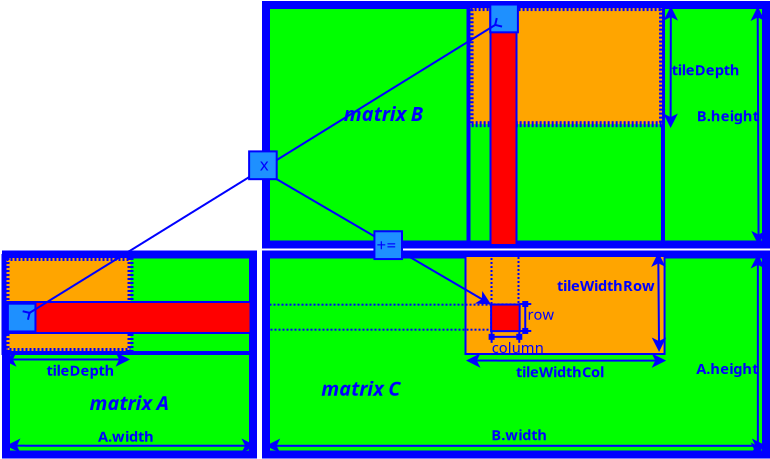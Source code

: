 <?xml version="1.0" encoding="UTF-8"?>
<dia:diagram xmlns:dia="http://www.lysator.liu.se/~alla/dia/">
  <dia:layer name="背景" visible="true" active="true">
    <dia:object type="Misc - Grid" version="0" id="O0">
      <dia:attribute name="obj_pos">
        <dia:point val="16,-252.475"/>
      </dia:attribute>
      <dia:attribute name="obj_bb">
        <dia:rectangle val="15.8,-252.675;41.2,-240.3"/>
      </dia:attribute>
      <dia:attribute name="meta">
        <dia:composite type="dict"/>
      </dia:attribute>
      <dia:attribute name="elem_corner">
        <dia:point val="16,-252.475"/>
      </dia:attribute>
      <dia:attribute name="elem_width">
        <dia:real val="25"/>
      </dia:attribute>
      <dia:attribute name="elem_height">
        <dia:real val="11.975"/>
      </dia:attribute>
      <dia:attribute name="line_width">
        <dia:real val="0.4"/>
      </dia:attribute>
      <dia:attribute name="line_colour">
        <dia:color val="#0000ff"/>
      </dia:attribute>
      <dia:attribute name="fill_colour">
        <dia:color val="#00ff00"/>
      </dia:attribute>
      <dia:attribute name="show_background">
        <dia:boolean val="true"/>
      </dia:attribute>
      <dia:attribute name="grid_rows">
        <dia:int val="10"/>
      </dia:attribute>
      <dia:attribute name="grid_cols">
        <dia:int val="20"/>
      </dia:attribute>
      <dia:attribute name="gridline_colour">
        <dia:color val="#7f7f7f"/>
      </dia:attribute>
      <dia:attribute name="gridline_width">
        <dia:real val="0.1"/>
      </dia:attribute>
    </dia:object>
    <dia:object type="Misc - Grid" version="0" id="O1">
      <dia:attribute name="obj_pos">
        <dia:point val="3,-240"/>
      </dia:attribute>
      <dia:attribute name="obj_bb">
        <dia:rectangle val="2.8,-240.2;15.55,-229.8"/>
      </dia:attribute>
      <dia:attribute name="meta">
        <dia:composite type="dict"/>
      </dia:attribute>
      <dia:attribute name="elem_corner">
        <dia:point val="3,-240"/>
      </dia:attribute>
      <dia:attribute name="elem_width">
        <dia:real val="12.35"/>
      </dia:attribute>
      <dia:attribute name="elem_height">
        <dia:real val="10"/>
      </dia:attribute>
      <dia:attribute name="line_width">
        <dia:real val="0.4"/>
      </dia:attribute>
      <dia:attribute name="line_colour">
        <dia:color val="#0000ff"/>
      </dia:attribute>
      <dia:attribute name="fill_colour">
        <dia:color val="#00ff00"/>
      </dia:attribute>
      <dia:attribute name="show_background">
        <dia:boolean val="true"/>
      </dia:attribute>
      <dia:attribute name="grid_rows">
        <dia:int val="8"/>
      </dia:attribute>
      <dia:attribute name="grid_cols">
        <dia:int val="10"/>
      </dia:attribute>
      <dia:attribute name="gridline_colour">
        <dia:color val="#7f7f7f"/>
      </dia:attribute>
      <dia:attribute name="gridline_width">
        <dia:real val="0.1"/>
      </dia:attribute>
    </dia:object>
    <dia:object type="Misc - Grid" version="0" id="O2">
      <dia:attribute name="obj_pos">
        <dia:point val="16,-240"/>
      </dia:attribute>
      <dia:attribute name="obj_bb">
        <dia:rectangle val="15.8,-240.2;41.2,-229.8"/>
      </dia:attribute>
      <dia:attribute name="meta">
        <dia:composite type="dict"/>
      </dia:attribute>
      <dia:attribute name="elem_corner">
        <dia:point val="16,-240"/>
      </dia:attribute>
      <dia:attribute name="elem_width">
        <dia:real val="25"/>
      </dia:attribute>
      <dia:attribute name="elem_height">
        <dia:real val="10"/>
      </dia:attribute>
      <dia:attribute name="line_width">
        <dia:real val="0.4"/>
      </dia:attribute>
      <dia:attribute name="line_colour">
        <dia:color val="#0000ff"/>
      </dia:attribute>
      <dia:attribute name="fill_colour">
        <dia:color val="#00ff00"/>
      </dia:attribute>
      <dia:attribute name="show_background">
        <dia:boolean val="true"/>
      </dia:attribute>
      <dia:attribute name="grid_rows">
        <dia:int val="8"/>
      </dia:attribute>
      <dia:attribute name="grid_cols">
        <dia:int val="20"/>
      </dia:attribute>
      <dia:attribute name="gridline_colour">
        <dia:color val="#7f7f7f"/>
      </dia:attribute>
      <dia:attribute name="gridline_width">
        <dia:real val="0.1"/>
      </dia:attribute>
    </dia:object>
    <dia:object type="Standard - Box" version="0" id="O3">
      <dia:attribute name="obj_pos">
        <dia:point val="2.875,-239.925"/>
      </dia:attribute>
      <dia:attribute name="obj_bb">
        <dia:rectangle val="2.775,-240.025;15.475,-234.975"/>
      </dia:attribute>
      <dia:attribute name="elem_corner">
        <dia:point val="2.875,-239.925"/>
      </dia:attribute>
      <dia:attribute name="elem_width">
        <dia:real val="12.5"/>
      </dia:attribute>
      <dia:attribute name="elem_height">
        <dia:real val="4.85"/>
      </dia:attribute>
      <dia:attribute name="border_width">
        <dia:real val="0.2"/>
      </dia:attribute>
      <dia:attribute name="border_color">
        <dia:color val="#0000ff"/>
      </dia:attribute>
      <dia:attribute name="show_background">
        <dia:boolean val="false"/>
      </dia:attribute>
    </dia:object>
    <dia:object type="Standard - Box" version="0" id="O4">
      <dia:attribute name="obj_pos">
        <dia:point val="26.125,-252.325"/>
      </dia:attribute>
      <dia:attribute name="obj_bb">
        <dia:rectangle val="26.025,-252.425;35.949,-240.325"/>
      </dia:attribute>
      <dia:attribute name="elem_corner">
        <dia:point val="26.125,-252.325"/>
      </dia:attribute>
      <dia:attribute name="elem_width">
        <dia:real val="9.724"/>
      </dia:attribute>
      <dia:attribute name="elem_height">
        <dia:real val="11.9"/>
      </dia:attribute>
      <dia:attribute name="border_width">
        <dia:real val="0.2"/>
      </dia:attribute>
      <dia:attribute name="border_color">
        <dia:color val="#0000ff"/>
      </dia:attribute>
      <dia:attribute name="show_background">
        <dia:boolean val="false"/>
      </dia:attribute>
    </dia:object>
    <dia:object type="Standard - Box" version="0" id="O5">
      <dia:attribute name="obj_pos">
        <dia:point val="25.975,-239.925"/>
      </dia:attribute>
      <dia:attribute name="obj_bb">
        <dia:rectangle val="25.925,-239.975;35.978,-234.975"/>
      </dia:attribute>
      <dia:attribute name="elem_corner">
        <dia:point val="25.975,-239.925"/>
      </dia:attribute>
      <dia:attribute name="elem_width">
        <dia:real val="9.953"/>
      </dia:attribute>
      <dia:attribute name="elem_height">
        <dia:real val="4.9"/>
      </dia:attribute>
      <dia:attribute name="border_width">
        <dia:real val="0.1"/>
      </dia:attribute>
      <dia:attribute name="border_color">
        <dia:color val="#0000ff"/>
      </dia:attribute>
      <dia:attribute name="inner_color">
        <dia:color val="#ffa500"/>
      </dia:attribute>
      <dia:attribute name="show_background">
        <dia:boolean val="true"/>
      </dia:attribute>
    </dia:object>
    <dia:object type="Standard - Box" version="0" id="O6">
      <dia:attribute name="obj_pos">
        <dia:point val="3.025,-239.825"/>
      </dia:attribute>
      <dia:attribute name="obj_bb">
        <dia:rectangle val="2.875,-239.975;9.375,-235.025"/>
      </dia:attribute>
      <dia:attribute name="elem_corner">
        <dia:point val="3.025,-239.825"/>
      </dia:attribute>
      <dia:attribute name="elem_width">
        <dia:real val="6.2"/>
      </dia:attribute>
      <dia:attribute name="elem_height">
        <dia:real val="4.65"/>
      </dia:attribute>
      <dia:attribute name="border_width">
        <dia:real val="0.3"/>
      </dia:attribute>
      <dia:attribute name="border_color">
        <dia:color val="#0000ff"/>
      </dia:attribute>
      <dia:attribute name="inner_color">
        <dia:color val="#ffa500"/>
      </dia:attribute>
      <dia:attribute name="show_background">
        <dia:boolean val="true"/>
      </dia:attribute>
      <dia:attribute name="line_style">
        <dia:enum val="4"/>
      </dia:attribute>
    </dia:object>
    <dia:object type="Standard - Box" version="0" id="O7">
      <dia:attribute name="obj_pos">
        <dia:point val="26.229,-252.321"/>
      </dia:attribute>
      <dia:attribute name="obj_bb">
        <dia:rectangle val="26.079,-252.471;35.953,-246.366"/>
      </dia:attribute>
      <dia:attribute name="elem_corner">
        <dia:point val="26.229,-252.321"/>
      </dia:attribute>
      <dia:attribute name="elem_width">
        <dia:real val="9.574"/>
      </dia:attribute>
      <dia:attribute name="elem_height">
        <dia:real val="5.805"/>
      </dia:attribute>
      <dia:attribute name="border_width">
        <dia:real val="0.3"/>
      </dia:attribute>
      <dia:attribute name="border_color">
        <dia:color val="#0000ff"/>
      </dia:attribute>
      <dia:attribute name="inner_color">
        <dia:color val="#ffa500"/>
      </dia:attribute>
      <dia:attribute name="show_background">
        <dia:boolean val="true"/>
      </dia:attribute>
      <dia:attribute name="line_style">
        <dia:enum val="4"/>
      </dia:attribute>
    </dia:object>
    <dia:object type="Standard - Box" version="0" id="O8">
      <dia:attribute name="obj_pos">
        <dia:point val="3.025,-237.625"/>
      </dia:attribute>
      <dia:attribute name="obj_bb">
        <dia:rectangle val="2.975,-237.675;15.275,-236.025"/>
      </dia:attribute>
      <dia:attribute name="elem_corner">
        <dia:point val="3.025,-237.625"/>
      </dia:attribute>
      <dia:attribute name="elem_width">
        <dia:real val="12.2"/>
      </dia:attribute>
      <dia:attribute name="elem_height">
        <dia:real val="1.55"/>
      </dia:attribute>
      <dia:attribute name="border_width">
        <dia:real val="0.1"/>
      </dia:attribute>
      <dia:attribute name="border_color">
        <dia:color val="#0000ff"/>
      </dia:attribute>
      <dia:attribute name="inner_color">
        <dia:color val="#ff0000"/>
      </dia:attribute>
      <dia:attribute name="show_background">
        <dia:boolean val="true"/>
      </dia:attribute>
    </dia:object>
    <dia:object type="Standard - Box" version="0" id="O9">
      <dia:attribute name="obj_pos">
        <dia:point val="27.225,-252.375"/>
      </dia:attribute>
      <dia:attribute name="obj_bb">
        <dia:rectangle val="27.175,-252.425;28.575,-240.425"/>
      </dia:attribute>
      <dia:attribute name="elem_corner">
        <dia:point val="27.225,-252.375"/>
      </dia:attribute>
      <dia:attribute name="elem_width">
        <dia:real val="1.3"/>
      </dia:attribute>
      <dia:attribute name="elem_height">
        <dia:real val="11.9"/>
      </dia:attribute>
      <dia:attribute name="border_width">
        <dia:real val="0.1"/>
      </dia:attribute>
      <dia:attribute name="border_color">
        <dia:color val="#0000ff"/>
      </dia:attribute>
      <dia:attribute name="inner_color">
        <dia:color val="#ff0000"/>
      </dia:attribute>
      <dia:attribute name="show_background">
        <dia:boolean val="true"/>
      </dia:attribute>
    </dia:object>
    <dia:object type="Standard - Box" version="0" id="O10">
      <dia:attribute name="obj_pos">
        <dia:point val="15.975,-237.491"/>
      </dia:attribute>
      <dia:attribute name="obj_bb">
        <dia:rectangle val="15.925,-237.541;28.675,-236.191"/>
      </dia:attribute>
      <dia:attribute name="elem_corner">
        <dia:point val="15.975,-237.491"/>
      </dia:attribute>
      <dia:attribute name="elem_width">
        <dia:real val="12.65"/>
      </dia:attribute>
      <dia:attribute name="elem_height">
        <dia:real val="1.25"/>
      </dia:attribute>
      <dia:attribute name="border_width">
        <dia:real val="0.1"/>
      </dia:attribute>
      <dia:attribute name="border_color">
        <dia:color val="#0000ff"/>
      </dia:attribute>
      <dia:attribute name="show_background">
        <dia:boolean val="false"/>
      </dia:attribute>
      <dia:attribute name="line_style">
        <dia:enum val="4"/>
      </dia:attribute>
    </dia:object>
    <dia:object type="Standard - Box" version="0" id="O11">
      <dia:attribute name="obj_pos">
        <dia:point val="27.275,-239.925"/>
      </dia:attribute>
      <dia:attribute name="obj_bb">
        <dia:rectangle val="27.225,-239.975;28.675,-236.125"/>
      </dia:attribute>
      <dia:attribute name="elem_corner">
        <dia:point val="27.275,-239.925"/>
      </dia:attribute>
      <dia:attribute name="elem_width">
        <dia:real val="1.35"/>
      </dia:attribute>
      <dia:attribute name="elem_height">
        <dia:real val="3.75"/>
      </dia:attribute>
      <dia:attribute name="border_width">
        <dia:real val="0.1"/>
      </dia:attribute>
      <dia:attribute name="border_color">
        <dia:color val="#0000ff"/>
      </dia:attribute>
      <dia:attribute name="show_background">
        <dia:boolean val="false"/>
      </dia:attribute>
      <dia:attribute name="line_style">
        <dia:enum val="4"/>
      </dia:attribute>
    </dia:object>
    <dia:object type="Standard - Line" version="0" id="O12">
      <dia:attribute name="obj_pos">
        <dia:point val="2.8,-234.751"/>
      </dia:attribute>
      <dia:attribute name="obj_bb">
        <dia:rectangle val="2.75,-235.113;9.25,-234.389"/>
      </dia:attribute>
      <dia:attribute name="conn_endpoints">
        <dia:point val="2.8,-234.751"/>
        <dia:point val="9.2,-234.751"/>
      </dia:attribute>
      <dia:attribute name="numcp">
        <dia:int val="1"/>
      </dia:attribute>
      <dia:attribute name="line_color">
        <dia:color val="#0000ff"/>
      </dia:attribute>
      <dia:attribute name="start_arrow">
        <dia:enum val="22"/>
      </dia:attribute>
      <dia:attribute name="start_arrow_length">
        <dia:real val="0.5"/>
      </dia:attribute>
      <dia:attribute name="start_arrow_width">
        <dia:real val="0.5"/>
      </dia:attribute>
      <dia:attribute name="end_arrow">
        <dia:enum val="22"/>
      </dia:attribute>
      <dia:attribute name="end_arrow_length">
        <dia:real val="0.5"/>
      </dia:attribute>
      <dia:attribute name="end_arrow_width">
        <dia:real val="0.5"/>
      </dia:attribute>
    </dia:object>
    <dia:object type="Standard - Box" version="0" id="O13">
      <dia:attribute name="obj_pos">
        <dia:point val="27.256,-237.497"/>
      </dia:attribute>
      <dia:attribute name="obj_bb">
        <dia:rectangle val="27.206,-237.547;28.733,-236.119"/>
      </dia:attribute>
      <dia:attribute name="elem_corner">
        <dia:point val="27.256,-237.497"/>
      </dia:attribute>
      <dia:attribute name="elem_width">
        <dia:real val="1.427"/>
      </dia:attribute>
      <dia:attribute name="elem_height">
        <dia:real val="1.328"/>
      </dia:attribute>
      <dia:attribute name="border_width">
        <dia:real val="0.1"/>
      </dia:attribute>
      <dia:attribute name="border_color">
        <dia:color val="#0000ff"/>
      </dia:attribute>
      <dia:attribute name="inner_color">
        <dia:color val="#ff0000"/>
      </dia:attribute>
      <dia:attribute name="show_background">
        <dia:boolean val="true"/>
      </dia:attribute>
    </dia:object>
    <dia:object type="Standard - Line" version="0" id="O14">
      <dia:attribute name="obj_pos">
        <dia:point val="26,-234.697"/>
      </dia:attribute>
      <dia:attribute name="obj_bb">
        <dia:rectangle val="25.95,-235.059;36.057,-234.333"/>
      </dia:attribute>
      <dia:attribute name="conn_endpoints">
        <dia:point val="26,-234.697"/>
        <dia:point val="36.007,-234.695"/>
      </dia:attribute>
      <dia:attribute name="numcp">
        <dia:int val="1"/>
      </dia:attribute>
      <dia:attribute name="line_color">
        <dia:color val="#0000ff"/>
      </dia:attribute>
      <dia:attribute name="start_arrow">
        <dia:enum val="22"/>
      </dia:attribute>
      <dia:attribute name="start_arrow_length">
        <dia:real val="0.5"/>
      </dia:attribute>
      <dia:attribute name="start_arrow_width">
        <dia:real val="0.5"/>
      </dia:attribute>
      <dia:attribute name="end_arrow">
        <dia:enum val="22"/>
      </dia:attribute>
      <dia:attribute name="end_arrow_length">
        <dia:real val="0.5"/>
      </dia:attribute>
      <dia:attribute name="end_arrow_width">
        <dia:real val="0.5"/>
      </dia:attribute>
    </dia:object>
    <dia:object type="Standard - Line" version="0" id="O15">
      <dia:attribute name="obj_pos">
        <dia:point val="3,-230.44"/>
      </dia:attribute>
      <dia:attribute name="obj_bb">
        <dia:rectangle val="2.95,-230.802;15.546,-230.077"/>
      </dia:attribute>
      <dia:attribute name="conn_endpoints">
        <dia:point val="3,-230.44"/>
        <dia:point val="15.496,-230.439"/>
      </dia:attribute>
      <dia:attribute name="numcp">
        <dia:int val="1"/>
      </dia:attribute>
      <dia:attribute name="line_color">
        <dia:color val="#0000ff"/>
      </dia:attribute>
      <dia:attribute name="start_arrow">
        <dia:enum val="22"/>
      </dia:attribute>
      <dia:attribute name="start_arrow_length">
        <dia:real val="0.5"/>
      </dia:attribute>
      <dia:attribute name="start_arrow_width">
        <dia:real val="0.5"/>
      </dia:attribute>
      <dia:attribute name="end_arrow">
        <dia:enum val="22"/>
      </dia:attribute>
      <dia:attribute name="end_arrow_length">
        <dia:real val="0.5"/>
      </dia:attribute>
      <dia:attribute name="end_arrow_width">
        <dia:real val="0.5"/>
      </dia:attribute>
    </dia:object>
    <dia:object type="Standard - Line" version="0" id="O16">
      <dia:attribute name="obj_pos">
        <dia:point val="15.987,-230.436"/>
      </dia:attribute>
      <dia:attribute name="obj_bb">
        <dia:rectangle val="15.937,-230.798;41.068,-230.073"/>
      </dia:attribute>
      <dia:attribute name="conn_endpoints">
        <dia:point val="15.987,-230.436"/>
        <dia:point val="41.017,-230.435"/>
      </dia:attribute>
      <dia:attribute name="numcp">
        <dia:int val="1"/>
      </dia:attribute>
      <dia:attribute name="line_color">
        <dia:color val="#0000ff"/>
      </dia:attribute>
      <dia:attribute name="start_arrow">
        <dia:enum val="22"/>
      </dia:attribute>
      <dia:attribute name="start_arrow_length">
        <dia:real val="0.5"/>
      </dia:attribute>
      <dia:attribute name="start_arrow_width">
        <dia:real val="0.5"/>
      </dia:attribute>
      <dia:attribute name="end_arrow">
        <dia:enum val="22"/>
      </dia:attribute>
      <dia:attribute name="end_arrow_length">
        <dia:real val="0.5"/>
      </dia:attribute>
      <dia:attribute name="end_arrow_width">
        <dia:real val="0.5"/>
      </dia:attribute>
    </dia:object>
    <dia:object type="Standard - Line" version="0" id="O17">
      <dia:attribute name="obj_pos">
        <dia:point val="35.613,-240.102"/>
      </dia:attribute>
      <dia:attribute name="obj_bb">
        <dia:rectangle val="35.257,-240.152;36.01,-235.079"/>
      </dia:attribute>
      <dia:attribute name="conn_endpoints">
        <dia:point val="35.613,-240.102"/>
        <dia:point val="35.654,-235.129"/>
      </dia:attribute>
      <dia:attribute name="numcp">
        <dia:int val="1"/>
      </dia:attribute>
      <dia:attribute name="line_color">
        <dia:color val="#0000ff"/>
      </dia:attribute>
      <dia:attribute name="start_arrow">
        <dia:enum val="22"/>
      </dia:attribute>
      <dia:attribute name="start_arrow_length">
        <dia:real val="0.5"/>
      </dia:attribute>
      <dia:attribute name="start_arrow_width">
        <dia:real val="0.5"/>
      </dia:attribute>
      <dia:attribute name="end_arrow">
        <dia:enum val="22"/>
      </dia:attribute>
      <dia:attribute name="end_arrow_length">
        <dia:real val="0.5"/>
      </dia:attribute>
      <dia:attribute name="end_arrow_width">
        <dia:real val="0.5"/>
      </dia:attribute>
    </dia:object>
    <dia:object type="Standard - Line" version="0" id="O18">
      <dia:attribute name="obj_pos">
        <dia:point val="40.593,-240.023"/>
      </dia:attribute>
      <dia:attribute name="obj_bb">
        <dia:rectangle val="40.231,-240.073;40.955,-229.829"/>
      </dia:attribute>
      <dia:attribute name="conn_endpoints">
        <dia:point val="40.593,-240.023"/>
        <dia:point val="40.593,-229.879"/>
      </dia:attribute>
      <dia:attribute name="numcp">
        <dia:int val="1"/>
      </dia:attribute>
      <dia:attribute name="line_color">
        <dia:color val="#0000ff"/>
      </dia:attribute>
      <dia:attribute name="start_arrow">
        <dia:enum val="22"/>
      </dia:attribute>
      <dia:attribute name="start_arrow_length">
        <dia:real val="0.5"/>
      </dia:attribute>
      <dia:attribute name="start_arrow_width">
        <dia:real val="0.5"/>
      </dia:attribute>
      <dia:attribute name="end_arrow">
        <dia:enum val="22"/>
      </dia:attribute>
      <dia:attribute name="end_arrow_length">
        <dia:real val="0.5"/>
      </dia:attribute>
      <dia:attribute name="end_arrow_width">
        <dia:real val="0.5"/>
      </dia:attribute>
    </dia:object>
    <dia:object type="Standard - Line" version="0" id="O19">
      <dia:attribute name="obj_pos">
        <dia:point val="36.242,-252.417"/>
      </dia:attribute>
      <dia:attribute name="obj_bb">
        <dia:rectangle val="35.87,-252.467;36.602,-246.275"/>
      </dia:attribute>
      <dia:attribute name="conn_endpoints">
        <dia:point val="36.242,-252.417"/>
        <dia:point val="36.23,-246.325"/>
      </dia:attribute>
      <dia:attribute name="numcp">
        <dia:int val="1"/>
      </dia:attribute>
      <dia:attribute name="line_color">
        <dia:color val="#0000ff"/>
      </dia:attribute>
      <dia:attribute name="start_arrow">
        <dia:enum val="22"/>
      </dia:attribute>
      <dia:attribute name="start_arrow_length">
        <dia:real val="0.5"/>
      </dia:attribute>
      <dia:attribute name="start_arrow_width">
        <dia:real val="0.5"/>
      </dia:attribute>
      <dia:attribute name="end_arrow">
        <dia:enum val="22"/>
      </dia:attribute>
      <dia:attribute name="end_arrow_length">
        <dia:real val="0.5"/>
      </dia:attribute>
      <dia:attribute name="end_arrow_width">
        <dia:real val="0.5"/>
      </dia:attribute>
    </dia:object>
    <dia:object type="Standard - Line" version="0" id="O20">
      <dia:attribute name="obj_pos">
        <dia:point val="40.584,-252.398"/>
      </dia:attribute>
      <dia:attribute name="obj_bb">
        <dia:rectangle val="40.225,-252.448;40.989,-240.407"/>
      </dia:attribute>
      <dia:attribute name="conn_endpoints">
        <dia:point val="40.584,-252.398"/>
        <dia:point val="40.629,-240.457"/>
      </dia:attribute>
      <dia:attribute name="numcp">
        <dia:int val="1"/>
      </dia:attribute>
      <dia:attribute name="line_color">
        <dia:color val="#0000ff"/>
      </dia:attribute>
      <dia:attribute name="start_arrow">
        <dia:enum val="22"/>
      </dia:attribute>
      <dia:attribute name="start_arrow_length">
        <dia:real val="0.5"/>
      </dia:attribute>
      <dia:attribute name="start_arrow_width">
        <dia:real val="0.5"/>
      </dia:attribute>
      <dia:attribute name="end_arrow">
        <dia:enum val="22"/>
      </dia:attribute>
      <dia:attribute name="end_arrow_length">
        <dia:real val="0.5"/>
      </dia:attribute>
      <dia:attribute name="end_arrow_width">
        <dia:real val="0.5"/>
      </dia:attribute>
    </dia:object>
    <dia:object type="Standard - Text" version="1" id="O21">
      <dia:attribute name="obj_pos">
        <dia:point val="5.023,-234.728"/>
      </dia:attribute>
      <dia:attribute name="obj_bb">
        <dia:rectangle val="5.023,-234.728;8.5,-233.743"/>
      </dia:attribute>
      <dia:attribute name="text">
        <dia:composite type="text">
          <dia:attribute name="string">
            <dia:string>#tileDepth#</dia:string>
          </dia:attribute>
          <dia:attribute name="font">
            <dia:font family="CMU Concrete" style="80" name="Courier"/>
          </dia:attribute>
          <dia:attribute name="height">
            <dia:real val="0.917"/>
          </dia:attribute>
          <dia:attribute name="pos">
            <dia:point val="5.023,-233.993"/>
          </dia:attribute>
          <dia:attribute name="color">
            <dia:color val="#0000ff"/>
          </dia:attribute>
          <dia:attribute name="alignment">
            <dia:enum val="0"/>
          </dia:attribute>
        </dia:composite>
      </dia:attribute>
      <dia:attribute name="valign">
        <dia:enum val="0"/>
      </dia:attribute>
    </dia:object>
    <dia:object type="Standard - Text" version="1" id="O22">
      <dia:attribute name="obj_pos">
        <dia:point val="36.283,-248.746"/>
      </dia:attribute>
      <dia:attribute name="obj_bb">
        <dia:rectangle val="36.283,-249.731;39.761,-248.746"/>
      </dia:attribute>
      <dia:attribute name="text">
        <dia:composite type="text">
          <dia:attribute name="string">
            <dia:string>#tileDepth#</dia:string>
          </dia:attribute>
          <dia:attribute name="font">
            <dia:font family="CMU Concrete" style="80" name="Courier"/>
          </dia:attribute>
          <dia:attribute name="height">
            <dia:real val="0.917"/>
          </dia:attribute>
          <dia:attribute name="pos">
            <dia:point val="36.283,-248.996"/>
          </dia:attribute>
          <dia:attribute name="color">
            <dia:color val="#0000ff"/>
          </dia:attribute>
          <dia:attribute name="alignment">
            <dia:enum val="0"/>
          </dia:attribute>
        </dia:composite>
      </dia:attribute>
      <dia:attribute name="valign">
        <dia:enum val="1"/>
      </dia:attribute>
    </dia:object>
    <dia:object type="Standard - Text" version="1" id="O23">
      <dia:attribute name="obj_pos">
        <dia:point val="28.5,-234.65"/>
      </dia:attribute>
      <dia:attribute name="obj_bb">
        <dia:rectangle val="28.5,-234.65;33.328,-233.665"/>
      </dia:attribute>
      <dia:attribute name="text">
        <dia:composite type="text">
          <dia:attribute name="string">
            <dia:string>#tileWidthCol#</dia:string>
          </dia:attribute>
          <dia:attribute name="font">
            <dia:font family="CMU Concrete" style="80" name="Courier"/>
          </dia:attribute>
          <dia:attribute name="height">
            <dia:real val="0.917"/>
          </dia:attribute>
          <dia:attribute name="pos">
            <dia:point val="28.5,-233.915"/>
          </dia:attribute>
          <dia:attribute name="color">
            <dia:color val="#0000ff"/>
          </dia:attribute>
          <dia:attribute name="alignment">
            <dia:enum val="0"/>
          </dia:attribute>
        </dia:composite>
      </dia:attribute>
      <dia:attribute name="valign">
        <dia:enum val="0"/>
      </dia:attribute>
    </dia:object>
    <dia:object type="Standard - Text" version="1" id="O24">
      <dia:attribute name="obj_pos">
        <dia:point val="35.449,-238.458"/>
      </dia:attribute>
      <dia:attribute name="obj_bb">
        <dia:rectangle val="30.237,-238.951;35.449,-237.965"/>
      </dia:attribute>
      <dia:attribute name="text">
        <dia:composite type="text">
          <dia:attribute name="string">
            <dia:string>#tileWidthRow#</dia:string>
          </dia:attribute>
          <dia:attribute name="font">
            <dia:font family="CMU Concrete" style="80" name="Courier"/>
          </dia:attribute>
          <dia:attribute name="height">
            <dia:real val="0.917"/>
          </dia:attribute>
          <dia:attribute name="pos">
            <dia:point val="35.449,-238.215"/>
          </dia:attribute>
          <dia:attribute name="color">
            <dia:color val="#0000ff"/>
          </dia:attribute>
          <dia:attribute name="alignment">
            <dia:enum val="2"/>
          </dia:attribute>
        </dia:composite>
      </dia:attribute>
      <dia:attribute name="valign">
        <dia:enum val="2"/>
      </dia:attribute>
    </dia:object>
    <dia:object type="Standard - Text" version="1" id="O25">
      <dia:attribute name="obj_pos">
        <dia:point val="7.604,-230.424"/>
      </dia:attribute>
      <dia:attribute name="obj_bb">
        <dia:rectangle val="7.604,-231.409;10.591,-230.424"/>
      </dia:attribute>
      <dia:attribute name="text">
        <dia:composite type="text">
          <dia:attribute name="string">
            <dia:string>#A.width#</dia:string>
          </dia:attribute>
          <dia:attribute name="font">
            <dia:font family="CMU Concrete" style="80" name="Courier"/>
          </dia:attribute>
          <dia:attribute name="height">
            <dia:real val="0.917"/>
          </dia:attribute>
          <dia:attribute name="pos">
            <dia:point val="7.604,-230.674"/>
          </dia:attribute>
          <dia:attribute name="color">
            <dia:color val="#0000ff"/>
          </dia:attribute>
          <dia:attribute name="alignment">
            <dia:enum val="0"/>
          </dia:attribute>
        </dia:composite>
      </dia:attribute>
      <dia:attribute name="valign">
        <dia:enum val="1"/>
      </dia:attribute>
    </dia:object>
    <dia:object type="Standard - Text" version="1" id="O26">
      <dia:attribute name="obj_pos">
        <dia:point val="27.26,-230.495"/>
      </dia:attribute>
      <dia:attribute name="obj_bb">
        <dia:rectangle val="27.26,-231.48;30.218,-230.495"/>
      </dia:attribute>
      <dia:attribute name="text">
        <dia:composite type="text">
          <dia:attribute name="string">
            <dia:string>#B.width#</dia:string>
          </dia:attribute>
          <dia:attribute name="font">
            <dia:font family="CMU Concrete" style="80" name="Courier"/>
          </dia:attribute>
          <dia:attribute name="height">
            <dia:real val="0.917"/>
          </dia:attribute>
          <dia:attribute name="pos">
            <dia:point val="27.26,-230.745"/>
          </dia:attribute>
          <dia:attribute name="color">
            <dia:color val="#0000ff"/>
          </dia:attribute>
          <dia:attribute name="alignment">
            <dia:enum val="0"/>
          </dia:attribute>
        </dia:composite>
      </dia:attribute>
      <dia:attribute name="valign">
        <dia:enum val="1"/>
      </dia:attribute>
    </dia:object>
    <dia:object type="Standard - Text" version="1" id="O27">
      <dia:attribute name="obj_pos">
        <dia:point val="40.641,-246.442"/>
      </dia:attribute>
      <dia:attribute name="obj_bb">
        <dia:rectangle val="37.501,-247.427;40.641,-246.442"/>
      </dia:attribute>
      <dia:attribute name="text">
        <dia:composite type="text">
          <dia:attribute name="string">
            <dia:string>#B.height#</dia:string>
          </dia:attribute>
          <dia:attribute name="font">
            <dia:font family="CMU Concrete" style="80" name="Courier"/>
          </dia:attribute>
          <dia:attribute name="height">
            <dia:real val="0.917"/>
          </dia:attribute>
          <dia:attribute name="pos">
            <dia:point val="40.641,-246.692"/>
          </dia:attribute>
          <dia:attribute name="color">
            <dia:color val="#0000ff"/>
          </dia:attribute>
          <dia:attribute name="alignment">
            <dia:enum val="2"/>
          </dia:attribute>
        </dia:composite>
      </dia:attribute>
      <dia:attribute name="valign">
        <dia:enum val="1"/>
      </dia:attribute>
    </dia:object>
    <dia:object type="Standard - Text" version="1" id="O28">
      <dia:attribute name="obj_pos">
        <dia:point val="40.613,-233.811"/>
      </dia:attribute>
      <dia:attribute name="obj_bb">
        <dia:rectangle val="37.443,-234.796;40.613,-233.811"/>
      </dia:attribute>
      <dia:attribute name="text">
        <dia:composite type="text">
          <dia:attribute name="string">
            <dia:string>#A.height#</dia:string>
          </dia:attribute>
          <dia:attribute name="font">
            <dia:font family="CMU Concrete" style="80" name="Courier"/>
          </dia:attribute>
          <dia:attribute name="height">
            <dia:real val="0.917"/>
          </dia:attribute>
          <dia:attribute name="pos">
            <dia:point val="40.613,-234.061"/>
          </dia:attribute>
          <dia:attribute name="color">
            <dia:color val="#0000ff"/>
          </dia:attribute>
          <dia:attribute name="alignment">
            <dia:enum val="2"/>
          </dia:attribute>
        </dia:composite>
      </dia:attribute>
      <dia:attribute name="valign">
        <dia:enum val="1"/>
      </dia:attribute>
    </dia:object>
    <dia:object type="Standard - Text" version="1" id="O29">
      <dia:attribute name="obj_pos">
        <dia:point val="7.181,-232.208"/>
      </dia:attribute>
      <dia:attribute name="obj_bb">
        <dia:rectangle val="7.181,-233.198;11.981,-231.871"/>
      </dia:attribute>
      <dia:attribute name="text">
        <dia:composite type="text">
          <dia:attribute name="string">
            <dia:string>#matrix A#</dia:string>
          </dia:attribute>
          <dia:attribute name="font">
            <dia:font family="CMU Concrete" style="84" name="Courier"/>
          </dia:attribute>
          <dia:attribute name="height">
            <dia:real val="1.235"/>
          </dia:attribute>
          <dia:attribute name="pos">
            <dia:point val="7.181,-232.208"/>
          </dia:attribute>
          <dia:attribute name="color">
            <dia:color val="#0000ff"/>
          </dia:attribute>
          <dia:attribute name="alignment">
            <dia:enum val="0"/>
          </dia:attribute>
        </dia:composite>
      </dia:attribute>
      <dia:attribute name="valign">
        <dia:enum val="3"/>
      </dia:attribute>
    </dia:object>
    <dia:object type="Standard - Text" version="1" id="O30">
      <dia:attribute name="obj_pos">
        <dia:point val="19.883,-246.67"/>
      </dia:attribute>
      <dia:attribute name="obj_bb">
        <dia:rectangle val="19.883,-247.66;24.643,-246.333"/>
      </dia:attribute>
      <dia:attribute name="text">
        <dia:composite type="text">
          <dia:attribute name="string">
            <dia:string>#matrix B#</dia:string>
          </dia:attribute>
          <dia:attribute name="font">
            <dia:font family="CMU Concrete" style="84" name="Courier"/>
          </dia:attribute>
          <dia:attribute name="height">
            <dia:real val="1.235"/>
          </dia:attribute>
          <dia:attribute name="pos">
            <dia:point val="19.883,-246.67"/>
          </dia:attribute>
          <dia:attribute name="color">
            <dia:color val="#0000ff"/>
          </dia:attribute>
          <dia:attribute name="alignment">
            <dia:enum val="0"/>
          </dia:attribute>
        </dia:composite>
      </dia:attribute>
      <dia:attribute name="valign">
        <dia:enum val="3"/>
      </dia:attribute>
    </dia:object>
    <dia:object type="Standard - Text" version="1" id="O31">
      <dia:attribute name="obj_pos">
        <dia:point val="18.764,-232.939"/>
      </dia:attribute>
      <dia:attribute name="obj_bb">
        <dia:rectangle val="18.764,-233.929;23.562,-232.602"/>
      </dia:attribute>
      <dia:attribute name="text">
        <dia:composite type="text">
          <dia:attribute name="string">
            <dia:string>#matrix C#</dia:string>
          </dia:attribute>
          <dia:attribute name="font">
            <dia:font family="CMU Concrete" style="84" name="Courier"/>
          </dia:attribute>
          <dia:attribute name="height">
            <dia:real val="1.235"/>
          </dia:attribute>
          <dia:attribute name="pos">
            <dia:point val="18.764,-232.939"/>
          </dia:attribute>
          <dia:attribute name="color">
            <dia:color val="#0000ff"/>
          </dia:attribute>
          <dia:attribute name="alignment">
            <dia:enum val="0"/>
          </dia:attribute>
        </dia:composite>
      </dia:attribute>
      <dia:attribute name="valign">
        <dia:enum val="3"/>
      </dia:attribute>
    </dia:object>
    <dia:object type="Standard - Line" version="0" id="O32">
      <dia:attribute name="obj_pos">
        <dia:point val="28.963,-237.674"/>
      </dia:attribute>
      <dia:attribute name="obj_bb">
        <dia:rectangle val="28.405,-237.737;29.521,-235.964"/>
      </dia:attribute>
      <dia:attribute name="conn_endpoints">
        <dia:point val="28.963,-237.674"/>
        <dia:point val="28.963,-236.027"/>
      </dia:attribute>
      <dia:attribute name="numcp">
        <dia:int val="1"/>
      </dia:attribute>
      <dia:attribute name="line_color">
        <dia:color val="#0000ff"/>
      </dia:attribute>
      <dia:attribute name="start_arrow">
        <dia:enum val="16"/>
      </dia:attribute>
      <dia:attribute name="start_arrow_length">
        <dia:real val="0.5"/>
      </dia:attribute>
      <dia:attribute name="start_arrow_width">
        <dia:real val="0.5"/>
      </dia:attribute>
      <dia:attribute name="end_arrow">
        <dia:enum val="16"/>
      </dia:attribute>
      <dia:attribute name="end_arrow_length">
        <dia:real val="0.5"/>
      </dia:attribute>
      <dia:attribute name="end_arrow_width">
        <dia:real val="0.5"/>
      </dia:attribute>
    </dia:object>
    <dia:object type="Standard - Line" version="0" id="O33">
      <dia:attribute name="obj_pos">
        <dia:point val="27.131,-235.883"/>
      </dia:attribute>
      <dia:attribute name="obj_bb">
        <dia:rectangle val="27.067,-236.441;28.877,-235.325"/>
      </dia:attribute>
      <dia:attribute name="conn_endpoints">
        <dia:point val="27.131,-235.883"/>
        <dia:point val="28.814,-235.883"/>
      </dia:attribute>
      <dia:attribute name="numcp">
        <dia:int val="1"/>
      </dia:attribute>
      <dia:attribute name="line_color">
        <dia:color val="#0000ff"/>
      </dia:attribute>
      <dia:attribute name="start_arrow">
        <dia:enum val="16"/>
      </dia:attribute>
      <dia:attribute name="start_arrow_length">
        <dia:real val="0.5"/>
      </dia:attribute>
      <dia:attribute name="start_arrow_width">
        <dia:real val="0.5"/>
      </dia:attribute>
      <dia:attribute name="end_arrow">
        <dia:enum val="16"/>
      </dia:attribute>
      <dia:attribute name="end_arrow_length">
        <dia:real val="0.5"/>
      </dia:attribute>
      <dia:attribute name="end_arrow_width">
        <dia:real val="0.5"/>
      </dia:attribute>
    </dia:object>
    <dia:object type="Standard - Text" version="1" id="O34">
      <dia:attribute name="obj_pos">
        <dia:point val="29.077,-236.734"/>
      </dia:attribute>
      <dia:attribute name="obj_bb">
        <dia:rectangle val="29.077,-237.412;30.267,-236.542"/>
      </dia:attribute>
      <dia:attribute name="text">
        <dia:composite type="text">
          <dia:attribute name="string">
            <dia:string>#row#</dia:string>
          </dia:attribute>
          <dia:attribute name="font">
            <dia:font family="CMU Concrete" style="0" name="Courier"/>
          </dia:attribute>
          <dia:attribute name="height">
            <dia:real val="0.917"/>
          </dia:attribute>
          <dia:attribute name="pos">
            <dia:point val="29.077,-236.734"/>
          </dia:attribute>
          <dia:attribute name="color">
            <dia:color val="#0000ff"/>
          </dia:attribute>
          <dia:attribute name="alignment">
            <dia:enum val="0"/>
          </dia:attribute>
        </dia:composite>
      </dia:attribute>
      <dia:attribute name="valign">
        <dia:enum val="3"/>
      </dia:attribute>
    </dia:object>
    <dia:object type="Standard - Text" version="1" id="O35">
      <dia:attribute name="obj_pos">
        <dia:point val="27.29,-235.865"/>
      </dia:attribute>
      <dia:attribute name="obj_bb">
        <dia:rectangle val="27.29,-235.865;29.628,-234.995"/>
      </dia:attribute>
      <dia:attribute name="text">
        <dia:composite type="text">
          <dia:attribute name="string">
            <dia:string>#column#</dia:string>
          </dia:attribute>
          <dia:attribute name="font">
            <dia:font family="CMU Concrete" style="0" name="Courier"/>
          </dia:attribute>
          <dia:attribute name="height">
            <dia:real val="0.917"/>
          </dia:attribute>
          <dia:attribute name="pos">
            <dia:point val="27.29,-235.188"/>
          </dia:attribute>
          <dia:attribute name="color">
            <dia:color val="#0000ff"/>
          </dia:attribute>
          <dia:attribute name="alignment">
            <dia:enum val="0"/>
          </dia:attribute>
        </dia:composite>
      </dia:attribute>
      <dia:attribute name="valign">
        <dia:enum val="0"/>
      </dia:attribute>
    </dia:object>
    <dia:object type="Standard - Box" version="0" id="O36">
      <dia:attribute name="obj_pos">
        <dia:point val="27.216,-252.499"/>
      </dia:attribute>
      <dia:attribute name="obj_bb">
        <dia:rectangle val="27.166,-252.549;28.645,-251.06"/>
      </dia:attribute>
      <dia:attribute name="elem_corner">
        <dia:point val="27.216,-252.499"/>
      </dia:attribute>
      <dia:attribute name="elem_width">
        <dia:real val="1.379"/>
      </dia:attribute>
      <dia:attribute name="elem_height">
        <dia:real val="1.39"/>
      </dia:attribute>
      <dia:attribute name="border_width">
        <dia:real val="0.1"/>
      </dia:attribute>
      <dia:attribute name="border_color">
        <dia:color val="#0000ff"/>
      </dia:attribute>
      <dia:attribute name="inner_color">
        <dia:color val="#1e90ff"/>
      </dia:attribute>
      <dia:attribute name="show_background">
        <dia:boolean val="true"/>
      </dia:attribute>
      <dia:attribute name="aspect">
        <dia:enum val="1"/>
      </dia:attribute>
    </dia:object>
    <dia:object type="Standard - Box" version="0" id="O37">
      <dia:attribute name="obj_pos">
        <dia:point val="3.094,-237.541"/>
      </dia:attribute>
      <dia:attribute name="obj_bb">
        <dia:rectangle val="3.044,-237.591;4.523,-236.102"/>
      </dia:attribute>
      <dia:attribute name="elem_corner">
        <dia:point val="3.094,-237.541"/>
      </dia:attribute>
      <dia:attribute name="elem_width">
        <dia:real val="1.379"/>
      </dia:attribute>
      <dia:attribute name="elem_height">
        <dia:real val="1.39"/>
      </dia:attribute>
      <dia:attribute name="border_width">
        <dia:real val="0.1"/>
      </dia:attribute>
      <dia:attribute name="border_color">
        <dia:color val="#0000ff"/>
      </dia:attribute>
      <dia:attribute name="inner_color">
        <dia:color val="#1e90ff"/>
      </dia:attribute>
      <dia:attribute name="show_background">
        <dia:boolean val="true"/>
      </dia:attribute>
      <dia:attribute name="aspect">
        <dia:enum val="1"/>
      </dia:attribute>
    </dia:object>
    <dia:object type="Standard - Line" version="0" id="O38">
      <dia:attribute name="obj_pos">
        <dia:point val="3.752,-236.819"/>
      </dia:attribute>
      <dia:attribute name="obj_bb">
        <dia:rectangle val="3.684,-251.883;27.951,-236.677"/>
      </dia:attribute>
      <dia:attribute name="conn_endpoints">
        <dia:point val="3.752,-236.819"/>
        <dia:point val="27.883,-251.741"/>
      </dia:attribute>
      <dia:attribute name="numcp">
        <dia:int val="1"/>
      </dia:attribute>
      <dia:attribute name="line_color">
        <dia:color val="#0000ff"/>
      </dia:attribute>
      <dia:attribute name="start_arrow">
        <dia:enum val="25"/>
      </dia:attribute>
      <dia:attribute name="start_arrow_length">
        <dia:real val="0.5"/>
      </dia:attribute>
      <dia:attribute name="start_arrow_width">
        <dia:real val="0.5"/>
      </dia:attribute>
      <dia:attribute name="end_arrow">
        <dia:enum val="25"/>
      </dia:attribute>
      <dia:attribute name="end_arrow_length">
        <dia:real val="0.5"/>
      </dia:attribute>
      <dia:attribute name="end_arrow_width">
        <dia:real val="0.5"/>
      </dia:attribute>
      <dia:connections>
        <dia:connection handle="0" to="O1" connection="29"/>
        <dia:connection handle="1" to="O0" connection="18"/>
      </dia:connections>
    </dia:object>
    <dia:object type="Standard - Box" version="0" id="O39">
      <dia:attribute name="obj_pos">
        <dia:point val="15.156,-245.156"/>
      </dia:attribute>
      <dia:attribute name="obj_bb">
        <dia:rectangle val="15.106,-245.206;16.585,-243.716"/>
      </dia:attribute>
      <dia:attribute name="elem_corner">
        <dia:point val="15.156,-245.156"/>
      </dia:attribute>
      <dia:attribute name="elem_width">
        <dia:real val="1.379"/>
      </dia:attribute>
      <dia:attribute name="elem_height">
        <dia:real val="1.39"/>
      </dia:attribute>
      <dia:attribute name="border_width">
        <dia:real val="0.1"/>
      </dia:attribute>
      <dia:attribute name="border_color">
        <dia:color val="#0000ff"/>
      </dia:attribute>
      <dia:attribute name="inner_color">
        <dia:color val="#1e90ff"/>
      </dia:attribute>
      <dia:attribute name="show_background">
        <dia:boolean val="true"/>
      </dia:attribute>
      <dia:attribute name="aspect">
        <dia:enum val="1"/>
      </dia:attribute>
    </dia:object>
    <dia:object type="Standard - Text" version="1" id="O40">
      <dia:attribute name="obj_pos">
        <dia:point val="15.685,-244.204"/>
      </dia:attribute>
      <dia:attribute name="obj_bb">
        <dia:rectangle val="15.685,-245.052;16.105,-244.029"/>
      </dia:attribute>
      <dia:attribute name="text">
        <dia:composite type="text">
          <dia:attribute name="string">
            <dia:string>#x#</dia:string>
          </dia:attribute>
          <dia:attribute name="font">
            <dia:font family="sans" style="0" name="Helvetica"/>
          </dia:attribute>
          <dia:attribute name="height">
            <dia:real val="1.058"/>
          </dia:attribute>
          <dia:attribute name="pos">
            <dia:point val="15.685,-244.204"/>
          </dia:attribute>
          <dia:attribute name="color">
            <dia:color val="#0000ff"/>
          </dia:attribute>
          <dia:attribute name="alignment">
            <dia:enum val="0"/>
          </dia:attribute>
        </dia:composite>
      </dia:attribute>
      <dia:attribute name="valign">
        <dia:enum val="3"/>
      </dia:attribute>
    </dia:object>
    <dia:object type="Standard - Line" version="0" id="O41">
      <dia:attribute name="obj_pos">
        <dia:point val="16.535,-243.766"/>
      </dia:attribute>
      <dia:attribute name="obj_bb">
        <dia:rectangle val="16.466,-243.835;27.353,-237.428"/>
      </dia:attribute>
      <dia:attribute name="conn_endpoints">
        <dia:point val="16.535,-243.766"/>
        <dia:point val="27.256,-237.497"/>
      </dia:attribute>
      <dia:attribute name="numcp">
        <dia:int val="1"/>
      </dia:attribute>
      <dia:attribute name="line_color">
        <dia:color val="#0000ff"/>
      </dia:attribute>
      <dia:attribute name="end_arrow">
        <dia:enum val="22"/>
      </dia:attribute>
      <dia:attribute name="end_arrow_length">
        <dia:real val="0.5"/>
      </dia:attribute>
      <dia:attribute name="end_arrow_width">
        <dia:real val="0.5"/>
      </dia:attribute>
      <dia:connections>
        <dia:connection handle="0" to="O39" connection="7"/>
        <dia:connection handle="1" to="O13" connection="0"/>
      </dia:connections>
    </dia:object>
    <dia:object type="Standard - Box" version="0" id="O42">
      <dia:attribute name="obj_pos">
        <dia:point val="21.421,-241.162"/>
      </dia:attribute>
      <dia:attribute name="obj_bb">
        <dia:rectangle val="21.371,-241.212;22.849,-239.722"/>
      </dia:attribute>
      <dia:attribute name="elem_corner">
        <dia:point val="21.421,-241.162"/>
      </dia:attribute>
      <dia:attribute name="elem_width">
        <dia:real val="1.379"/>
      </dia:attribute>
      <dia:attribute name="elem_height">
        <dia:real val="1.39"/>
      </dia:attribute>
      <dia:attribute name="border_width">
        <dia:real val="0.1"/>
      </dia:attribute>
      <dia:attribute name="border_color">
        <dia:color val="#0000ff"/>
      </dia:attribute>
      <dia:attribute name="inner_color">
        <dia:color val="#1e90ff"/>
      </dia:attribute>
      <dia:attribute name="show_background">
        <dia:boolean val="true"/>
      </dia:attribute>
      <dia:attribute name="aspect">
        <dia:enum val="1"/>
      </dia:attribute>
    </dia:object>
    <dia:object type="Standard - Text" version="1" id="O43">
      <dia:attribute name="obj_pos">
        <dia:point val="21.522,-240.164"/>
      </dia:attribute>
      <dia:attribute name="obj_bb">
        <dia:rectangle val="21.522,-241.012;22.757,-239.989"/>
      </dia:attribute>
      <dia:attribute name="text">
        <dia:composite type="text">
          <dia:attribute name="string">
            <dia:string>#+=#</dia:string>
          </dia:attribute>
          <dia:attribute name="font">
            <dia:font family="sans" style="0" name="Helvetica"/>
          </dia:attribute>
          <dia:attribute name="height">
            <dia:real val="1.058"/>
          </dia:attribute>
          <dia:attribute name="pos">
            <dia:point val="21.522,-240.164"/>
          </dia:attribute>
          <dia:attribute name="color">
            <dia:color val="#0000ff"/>
          </dia:attribute>
          <dia:attribute name="alignment">
            <dia:enum val="0"/>
          </dia:attribute>
        </dia:composite>
      </dia:attribute>
      <dia:attribute name="valign">
        <dia:enum val="3"/>
      </dia:attribute>
    </dia:object>
  </dia:layer>
</dia:diagram>
